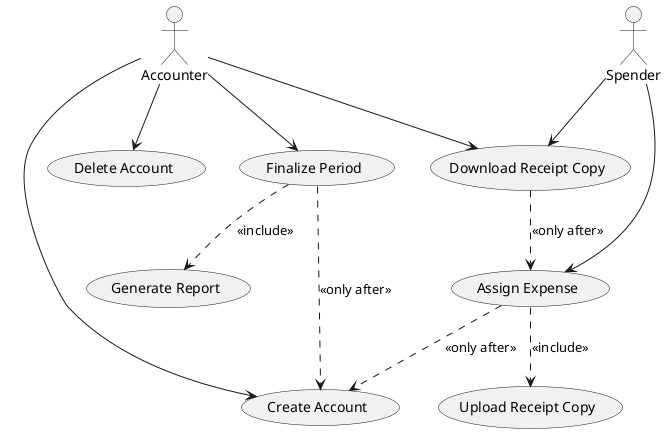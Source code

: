 @startuml
"Assign Expense" as (AExp)
"Upload Receipt Copy" as (ScRsp)
"Download Receipt Copy" as (ShwAcc)
"Finalize Period" as (FinPer)
"Generate Report" as (GenRep)
"Create Account" as (CrAcc)
"Delete Account" as (DelAcc)
(AExp) ..> (ScRsp): <<include>>
Spender --> (AExp)
Spender --> (ShwAcc)
Accounter --> (FinPer)
Accounter --> (ShwAcc)
Accounter --> (CrAcc)
Accounter --> (DelAcc)
(FinPer) ..> (GenRep): <<include>>
(AExp) ..> (CrAcc): <<only after>>
(FinPer) ..> (CrAcc): <<only after>>
(ShwAcc) ..> (AExp): <<only after>>
@enduml
